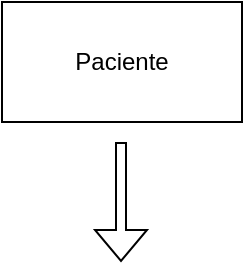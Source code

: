 <mxfile version="22.1.7" type="github">
  <diagram name="Página-1" id="nJQha7mO2c_bVjE5gBYJ">
    <mxGraphModel dx="1050" dy="566" grid="1" gridSize="10" guides="1" tooltips="1" connect="1" arrows="1" fold="1" page="1" pageScale="1" pageWidth="827" pageHeight="1169" math="0" shadow="0">
      <root>
        <mxCell id="0" />
        <mxCell id="1" parent="0" />
        <mxCell id="gDViUDy701-1FW2TxERx-2" value="" style="shape=flexArrow;endArrow=classic;html=1;rounded=0;width=5;endSize=4.85;" edge="1" parent="1">
          <mxGeometry width="50" height="50" relative="1" as="geometry">
            <mxPoint x="379.5" y="90" as="sourcePoint" />
            <mxPoint x="379.5" y="150" as="targetPoint" />
          </mxGeometry>
        </mxCell>
        <mxCell id="gDViUDy701-1FW2TxERx-6" value="Paciente" style="rounded=0;whiteSpace=wrap;html=1;" vertex="1" parent="1">
          <mxGeometry x="320" y="20" width="120" height="60" as="geometry" />
        </mxCell>
      </root>
    </mxGraphModel>
  </diagram>
</mxfile>
